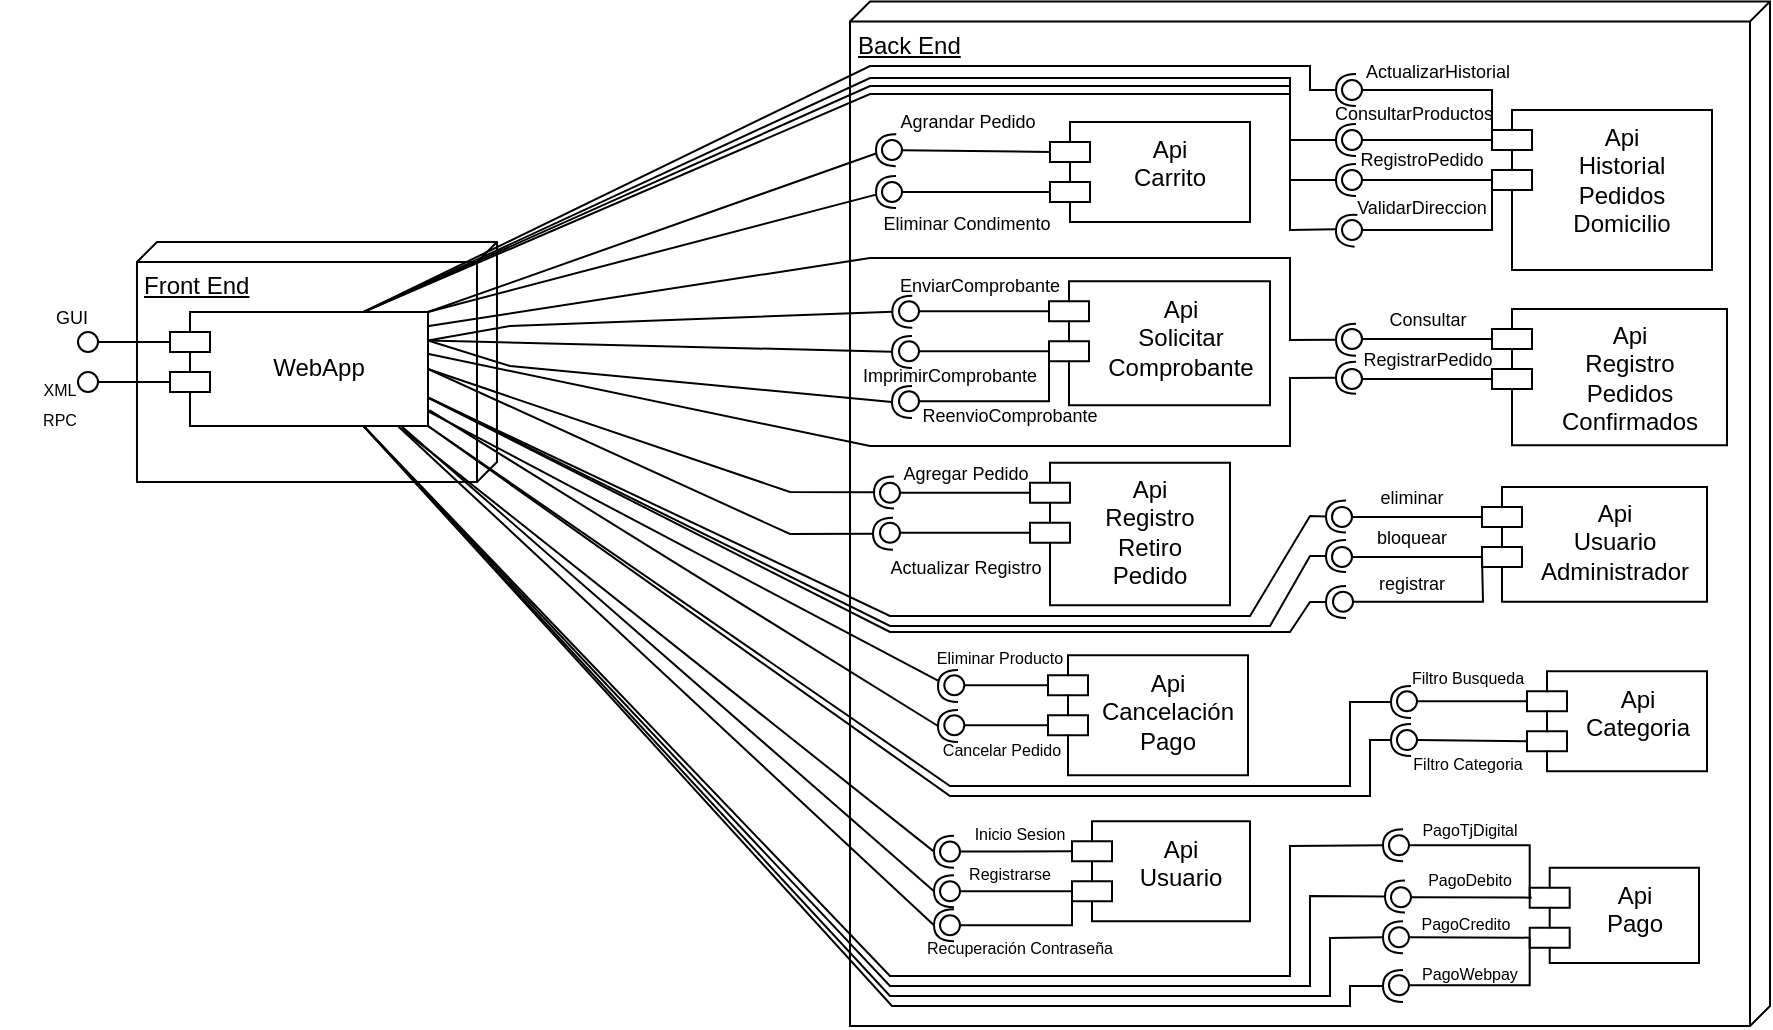 <mxfile version="28.2.8">
  <diagram id="C5RBs43oDa-KdzZeNtuy" name="Page-1">
    <mxGraphModel dx="1069" dy="635" grid="1" gridSize="10" guides="1" tooltips="1" connect="1" arrows="1" fold="1" page="1" pageScale="1" pageWidth="827" pageHeight="1169" math="0" shadow="0">
      <root>
        <mxCell id="WIyWlLk6GJQsqaUBKTNV-0" />
        <mxCell id="WIyWlLk6GJQsqaUBKTNV-1" parent="WIyWlLk6GJQsqaUBKTNV-0" />
        <mxCell id="bISnMw1h52m2vTsG89oo-0" value="Front End" style="verticalAlign=top;align=left;spacingTop=8;spacingLeft=2;spacingRight=12;shape=cube;size=10;direction=south;fontStyle=4;html=1;whiteSpace=wrap;" parent="WIyWlLk6GJQsqaUBKTNV-1" vertex="1">
          <mxGeometry x="233.49" y="608" width="180" height="120" as="geometry" />
        </mxCell>
        <mxCell id="bISnMw1h52m2vTsG89oo-1" value="&lt;div&gt;&lt;br&gt;&lt;/div&gt;WebApp" style="shape=module;align=center;spacingLeft=20;align=center;verticalAlign=top;whiteSpace=wrap;html=1;" parent="WIyWlLk6GJQsqaUBKTNV-1" vertex="1">
          <mxGeometry x="250" y="643" width="129" height="57" as="geometry" />
        </mxCell>
        <mxCell id="bISnMw1h52m2vTsG89oo-3" value="" style="rounded=0;orthogonalLoop=1;jettySize=auto;html=1;endArrow=oval;endFill=0;sketch=0;sourcePerimeterSpacing=0;targetPerimeterSpacing=0;endSize=10;exitX=0;exitY=0;exitDx=0;exitDy=15;exitPerimeter=0;" parent="WIyWlLk6GJQsqaUBKTNV-1" source="bISnMw1h52m2vTsG89oo-1" edge="1">
          <mxGeometry relative="1" as="geometry">
            <mxPoint x="369" y="698" as="sourcePoint" />
            <mxPoint x="209" y="658" as="targetPoint" />
          </mxGeometry>
        </mxCell>
        <mxCell id="bISnMw1h52m2vTsG89oo-5" value="" style="rounded=0;orthogonalLoop=1;jettySize=auto;html=1;endArrow=oval;endFill=0;sketch=0;sourcePerimeterSpacing=0;targetPerimeterSpacing=0;endSize=10;exitX=0;exitY=0;exitDx=0;exitDy=35;exitPerimeter=0;" parent="WIyWlLk6GJQsqaUBKTNV-1" source="bISnMw1h52m2vTsG89oo-1" edge="1">
          <mxGeometry relative="1" as="geometry">
            <mxPoint x="269" y="683" as="sourcePoint" />
            <mxPoint x="209" y="678" as="targetPoint" />
          </mxGeometry>
        </mxCell>
        <mxCell id="bISnMw1h52m2vTsG89oo-6" value="&lt;font style=&quot;font-size: 9px;&quot;&gt;GUI&lt;/font&gt;" style="text;html=1;whiteSpace=wrap;strokeColor=none;fillColor=none;align=center;verticalAlign=middle;rounded=0;" parent="WIyWlLk6GJQsqaUBKTNV-1" vertex="1">
          <mxGeometry x="171" y="630" width="60" height="30" as="geometry" />
        </mxCell>
        <mxCell id="bISnMw1h52m2vTsG89oo-7" value="&lt;font style=&quot;font-size: 8px;&quot;&gt;XML&lt;/font&gt;&lt;div&gt;&lt;font style=&quot;font-size: 8px;&quot;&gt;RPC&lt;/font&gt;&lt;/div&gt;" style="text;html=1;whiteSpace=wrap;strokeColor=none;fillColor=none;align=center;verticalAlign=middle;rounded=0;" parent="WIyWlLk6GJQsqaUBKTNV-1" vertex="1">
          <mxGeometry x="165" y="673" width="60" height="30" as="geometry" />
        </mxCell>
        <mxCell id="bISnMw1h52m2vTsG89oo-41" value="Back End" style="verticalAlign=top;align=left;spacingTop=8;spacingLeft=2;spacingRight=12;shape=cube;size=10;direction=south;fontStyle=4;html=1;whiteSpace=wrap;" parent="WIyWlLk6GJQsqaUBKTNV-1" vertex="1">
          <mxGeometry x="590" y="487.72" width="460" height="512.28" as="geometry" />
        </mxCell>
        <mxCell id="bISnMw1h52m2vTsG89oo-43" value="Api&lt;div&gt;Cancelación Pago&lt;/div&gt;" style="shape=module;align=left;spacingLeft=20;align=center;verticalAlign=top;whiteSpace=wrap;html=1;" parent="WIyWlLk6GJQsqaUBKTNV-1" vertex="1">
          <mxGeometry x="689" y="814.63" width="100" height="60" as="geometry" />
        </mxCell>
        <mxCell id="bISnMw1h52m2vTsG89oo-45" value="" style="rounded=0;orthogonalLoop=1;jettySize=auto;html=1;endArrow=oval;endFill=0;sketch=0;sourcePerimeterSpacing=0;targetPerimeterSpacing=0;endSize=10;exitX=0;exitY=0;exitDx=0;exitDy=15;exitPerimeter=0;" parent="WIyWlLk6GJQsqaUBKTNV-1" source="bISnMw1h52m2vTsG89oo-43" edge="1">
          <mxGeometry relative="1" as="geometry">
            <mxPoint x="689" y="824.63" as="sourcePoint" />
            <mxPoint x="642.15" y="829.63" as="targetPoint" />
            <Array as="points" />
          </mxGeometry>
        </mxCell>
        <mxCell id="bISnMw1h52m2vTsG89oo-46" value="" style="rounded=0;orthogonalLoop=1;jettySize=auto;html=1;endArrow=oval;endFill=0;sketch=0;sourcePerimeterSpacing=0;targetPerimeterSpacing=0;endSize=10;exitX=0;exitY=0;exitDx=0;exitDy=35;exitPerimeter=0;" parent="WIyWlLk6GJQsqaUBKTNV-1" source="bISnMw1h52m2vTsG89oo-43" edge="1">
          <mxGeometry relative="1" as="geometry">
            <mxPoint x="679" y="949.63" as="sourcePoint" />
            <mxPoint x="642.15" y="849.63" as="targetPoint" />
            <Array as="points" />
          </mxGeometry>
        </mxCell>
        <mxCell id="bISnMw1h52m2vTsG89oo-48" value="&lt;font style=&quot;font-size: 8px;&quot;&gt;Eliminar Producto&lt;/font&gt;" style="text;html=1;whiteSpace=wrap;strokeColor=none;fillColor=none;align=center;verticalAlign=middle;rounded=0;" parent="WIyWlLk6GJQsqaUBKTNV-1" vertex="1">
          <mxGeometry x="625.15" y="805" width="80" height="20" as="geometry" />
        </mxCell>
        <mxCell id="bISnMw1h52m2vTsG89oo-59" value="&lt;font style=&quot;font-size: 8px;&quot;&gt;Cancelar Pedido&lt;/font&gt;" style="text;html=1;whiteSpace=wrap;strokeColor=none;fillColor=none;align=center;verticalAlign=middle;rounded=0;" parent="WIyWlLk6GJQsqaUBKTNV-1" vertex="1">
          <mxGeometry x="626.15" y="850.63" width="80" height="20" as="geometry" />
        </mxCell>
        <mxCell id="bISnMw1h52m2vTsG89oo-11" value="" style="ellipse;whiteSpace=wrap;html=1;align=center;aspect=fixed;fillColor=none;strokeColor=none;resizable=0;perimeter=centerPerimeter;rotatable=0;allowArrows=0;points=[];outlineConnect=1;" parent="WIyWlLk6GJQsqaUBKTNV-1" vertex="1">
          <mxGeometry x="580" y="812" width="10" height="10" as="geometry" />
        </mxCell>
        <mxCell id="bISnMw1h52m2vTsG89oo-21" value="" style="ellipse;whiteSpace=wrap;html=1;align=center;aspect=fixed;fillColor=none;strokeColor=none;resizable=0;perimeter=centerPerimeter;rotatable=0;allowArrows=0;points=[];outlineConnect=1;" parent="WIyWlLk6GJQsqaUBKTNV-1" vertex="1">
          <mxGeometry x="790" y="558" width="10" height="10" as="geometry" />
        </mxCell>
        <mxCell id="bISnMw1h52m2vTsG89oo-33" value="Api&lt;div&gt;Carrito&lt;/div&gt;" style="shape=module;align=left;spacingLeft=20;align=center;verticalAlign=top;whiteSpace=wrap;html=1;" parent="WIyWlLk6GJQsqaUBKTNV-1" vertex="1">
          <mxGeometry x="690" y="548" width="100" height="50" as="geometry" />
        </mxCell>
        <mxCell id="bISnMw1h52m2vTsG89oo-35" value="" style="rounded=0;orthogonalLoop=1;jettySize=auto;html=1;endArrow=oval;endFill=0;sketch=0;sourcePerimeterSpacing=0;targetPerimeterSpacing=0;endSize=10;exitX=0;exitY=0;exitDx=0;exitDy=15;exitPerimeter=0;" parent="WIyWlLk6GJQsqaUBKTNV-1" edge="1">
          <mxGeometry relative="1" as="geometry">
            <mxPoint x="690" y="563" as="sourcePoint" />
            <mxPoint x="611" y="562" as="targetPoint" />
          </mxGeometry>
        </mxCell>
        <mxCell id="bISnMw1h52m2vTsG89oo-36" value="" style="rounded=0;orthogonalLoop=1;jettySize=auto;html=1;endArrow=oval;endFill=0;sketch=0;sourcePerimeterSpacing=0;targetPerimeterSpacing=0;endSize=10;exitX=0;exitY=0;exitDx=0;exitDy=35;exitPerimeter=0;" parent="WIyWlLk6GJQsqaUBKTNV-1" edge="1">
          <mxGeometry relative="1" as="geometry">
            <mxPoint x="690" y="583" as="sourcePoint" />
            <mxPoint x="611" y="583" as="targetPoint" />
          </mxGeometry>
        </mxCell>
        <mxCell id="bISnMw1h52m2vTsG89oo-37" value="&lt;font style=&quot;font-size: 9px;&quot;&gt;Agrandar Pedido&lt;/font&gt;" style="text;html=1;whiteSpace=wrap;strokeColor=none;fillColor=none;align=center;verticalAlign=middle;rounded=0;rotation=0;" parent="WIyWlLk6GJQsqaUBKTNV-1" vertex="1">
          <mxGeometry x="609" y="537" width="80" height="20" as="geometry" />
        </mxCell>
        <mxCell id="bISnMw1h52m2vTsG89oo-38" value="&lt;font style=&quot;font-size: 9px;&quot;&gt;Eliminar Condimento&lt;/font&gt;" style="text;html=1;whiteSpace=wrap;strokeColor=none;fillColor=none;align=center;verticalAlign=middle;rounded=0;" parent="WIyWlLk6GJQsqaUBKTNV-1" vertex="1">
          <mxGeometry x="601" y="588" width="95" height="20" as="geometry" />
        </mxCell>
        <mxCell id="u_97CZU_eicXRqz8oZMc-39" value="Api&lt;div&gt;Historial&lt;/div&gt;&lt;div&gt;Pedidos&lt;/div&gt;&lt;div&gt;Domicilio&lt;/div&gt;" style="shape=module;align=left;spacingLeft=20;align=center;verticalAlign=top;whiteSpace=wrap;html=1;" vertex="1" parent="WIyWlLk6GJQsqaUBKTNV-1">
          <mxGeometry x="911" y="542" width="110" height="80" as="geometry" />
        </mxCell>
        <mxCell id="u_97CZU_eicXRqz8oZMc-41" value="" style="rounded=0;orthogonalLoop=1;jettySize=auto;html=1;endArrow=oval;endFill=0;sketch=0;sourcePerimeterSpacing=0;targetPerimeterSpacing=0;endSize=10;exitX=0;exitY=0;exitDx=0;exitDy=15;exitPerimeter=0;" edge="1" parent="WIyWlLk6GJQsqaUBKTNV-1" source="u_97CZU_eicXRqz8oZMc-39">
          <mxGeometry relative="1" as="geometry">
            <mxPoint x="911" y="558.15" as="sourcePoint" />
            <mxPoint x="841" y="557" as="targetPoint" />
          </mxGeometry>
        </mxCell>
        <mxCell id="u_97CZU_eicXRqz8oZMc-42" value="" style="rounded=0;orthogonalLoop=1;jettySize=auto;html=1;endArrow=oval;endFill=0;sketch=0;sourcePerimeterSpacing=0;targetPerimeterSpacing=0;endSize=10;exitX=0;exitY=0;exitDx=0;exitDy=35;exitPerimeter=0;" edge="1" parent="WIyWlLk6GJQsqaUBKTNV-1" source="u_97CZU_eicXRqz8oZMc-39">
          <mxGeometry relative="1" as="geometry">
            <mxPoint x="931" y="552" as="sourcePoint" />
            <mxPoint x="841" y="577" as="targetPoint" />
          </mxGeometry>
        </mxCell>
        <mxCell id="u_97CZU_eicXRqz8oZMc-43" value="" style="rounded=0;orthogonalLoop=1;jettySize=auto;html=1;endArrow=oval;endFill=0;sketch=0;sourcePerimeterSpacing=0;targetPerimeterSpacing=0;endSize=10;exitX=0;exitY=0;exitDx=0;exitDy=35;exitPerimeter=0;" edge="1" parent="WIyWlLk6GJQsqaUBKTNV-1" source="u_97CZU_eicXRqz8oZMc-39">
          <mxGeometry relative="1" as="geometry">
            <mxPoint x="921" y="572" as="sourcePoint" />
            <mxPoint x="841" y="602" as="targetPoint" />
            <Array as="points">
              <mxPoint x="911" y="602" />
            </Array>
          </mxGeometry>
        </mxCell>
        <mxCell id="u_97CZU_eicXRqz8oZMc-44" value="" style="rounded=0;orthogonalLoop=1;jettySize=auto;html=1;endArrow=oval;endFill=0;sketch=0;sourcePerimeterSpacing=0;targetPerimeterSpacing=0;endSize=10;exitX=0;exitY=0;exitDx=0;exitDy=15;exitPerimeter=0;" edge="1" parent="WIyWlLk6GJQsqaUBKTNV-1" source="u_97CZU_eicXRqz8oZMc-39">
          <mxGeometry relative="1" as="geometry">
            <mxPoint x="921" y="572" as="sourcePoint" />
            <mxPoint x="841" y="532" as="targetPoint" />
            <Array as="points">
              <mxPoint x="911" y="532" />
            </Array>
          </mxGeometry>
        </mxCell>
        <mxCell id="u_97CZU_eicXRqz8oZMc-45" value="&lt;font style=&quot;font-size: 9px;&quot;&gt;ActualizarHistorial&lt;/font&gt;" style="text;html=1;whiteSpace=wrap;strokeColor=none;fillColor=none;align=center;verticalAlign=middle;rounded=0;rotation=0;" vertex="1" parent="WIyWlLk6GJQsqaUBKTNV-1">
          <mxGeometry x="844" y="512" width="80" height="20" as="geometry" />
        </mxCell>
        <mxCell id="u_97CZU_eicXRqz8oZMc-47" value="&lt;font style=&quot;font-size: 9px;&quot;&gt;ConsultarProductos&lt;/font&gt;" style="text;html=1;whiteSpace=wrap;strokeColor=none;fillColor=none;align=center;verticalAlign=middle;rounded=0;rotation=0;" vertex="1" parent="WIyWlLk6GJQsqaUBKTNV-1">
          <mxGeometry x="832" y="533.37" width="80" height="20" as="geometry" />
        </mxCell>
        <mxCell id="u_97CZU_eicXRqz8oZMc-48" value="&lt;font style=&quot;font-size: 9px;&quot;&gt;RegistroPedido&lt;/font&gt;" style="text;html=1;whiteSpace=wrap;strokeColor=none;fillColor=none;align=center;verticalAlign=middle;rounded=0;rotation=0;" vertex="1" parent="WIyWlLk6GJQsqaUBKTNV-1">
          <mxGeometry x="836" y="556.15" width="80" height="20" as="geometry" />
        </mxCell>
        <mxCell id="u_97CZU_eicXRqz8oZMc-49" value="&lt;font style=&quot;font-size: 9px;&quot;&gt;ValidarDireccion&lt;/font&gt;" style="text;html=1;whiteSpace=wrap;strokeColor=none;fillColor=none;align=center;verticalAlign=middle;rounded=0;rotation=0;" vertex="1" parent="WIyWlLk6GJQsqaUBKTNV-1">
          <mxGeometry x="836" y="580" width="80" height="20" as="geometry" />
        </mxCell>
        <mxCell id="u_97CZU_eicXRqz8oZMc-50" value="Api&lt;div&gt;Solicitar&lt;/div&gt;&lt;div&gt;Comprobante&lt;/div&gt;" style="shape=module;align=left;spacingLeft=20;align=center;verticalAlign=top;whiteSpace=wrap;html=1;" vertex="1" parent="WIyWlLk6GJQsqaUBKTNV-1">
          <mxGeometry x="689.5" y="627.63" width="110.5" height="62" as="geometry" />
        </mxCell>
        <mxCell id="u_97CZU_eicXRqz8oZMc-51" value="" style="rounded=0;orthogonalLoop=1;jettySize=auto;html=1;endArrow=oval;endFill=0;sketch=0;sourcePerimeterSpacing=0;targetPerimeterSpacing=0;endSize=10;exitX=0;exitY=0;exitDx=0;exitDy=15;exitPerimeter=0;" edge="1" parent="WIyWlLk6GJQsqaUBKTNV-1" source="u_97CZU_eicXRqz8oZMc-50">
          <mxGeometry relative="1" as="geometry">
            <mxPoint x="689.5" y="643.78" as="sourcePoint" />
            <mxPoint x="619.5" y="642.63" as="targetPoint" />
          </mxGeometry>
        </mxCell>
        <mxCell id="u_97CZU_eicXRqz8oZMc-52" value="" style="rounded=0;orthogonalLoop=1;jettySize=auto;html=1;endArrow=oval;endFill=0;sketch=0;sourcePerimeterSpacing=0;targetPerimeterSpacing=0;endSize=10;exitX=0;exitY=0;exitDx=0;exitDy=35;exitPerimeter=0;" edge="1" parent="WIyWlLk6GJQsqaUBKTNV-1" source="u_97CZU_eicXRqz8oZMc-50">
          <mxGeometry relative="1" as="geometry">
            <mxPoint x="709.5" y="637.63" as="sourcePoint" />
            <mxPoint x="619.5" y="662.63" as="targetPoint" />
          </mxGeometry>
        </mxCell>
        <mxCell id="u_97CZU_eicXRqz8oZMc-53" value="" style="rounded=0;orthogonalLoop=1;jettySize=auto;html=1;endArrow=oval;endFill=0;sketch=0;sourcePerimeterSpacing=0;targetPerimeterSpacing=0;endSize=10;exitX=0;exitY=0;exitDx=0;exitDy=35;exitPerimeter=0;" edge="1" parent="WIyWlLk6GJQsqaUBKTNV-1" source="u_97CZU_eicXRqz8oZMc-50">
          <mxGeometry relative="1" as="geometry">
            <mxPoint x="699.5" y="657.63" as="sourcePoint" />
            <mxPoint x="619.5" y="687.63" as="targetPoint" />
            <Array as="points">
              <mxPoint x="689.5" y="687.63" />
            </Array>
          </mxGeometry>
        </mxCell>
        <mxCell id="u_97CZU_eicXRqz8oZMc-56" value="&lt;font style=&quot;font-size: 9px;&quot;&gt;EnviarComprobante&lt;/font&gt;" style="text;html=1;whiteSpace=wrap;strokeColor=none;fillColor=none;align=center;verticalAlign=middle;rounded=0;rotation=0;" vertex="1" parent="WIyWlLk6GJQsqaUBKTNV-1">
          <mxGeometry x="614.5" y="619" width="80" height="20" as="geometry" />
        </mxCell>
        <mxCell id="u_97CZU_eicXRqz8oZMc-57" value="&lt;font style=&quot;font-size: 9px;&quot;&gt;ImprimirComprobante&lt;/font&gt;" style="text;html=1;whiteSpace=wrap;strokeColor=none;fillColor=none;align=center;verticalAlign=middle;rounded=0;rotation=0;" vertex="1" parent="WIyWlLk6GJQsqaUBKTNV-1">
          <mxGeometry x="600" y="663.86" width="80" height="20" as="geometry" />
        </mxCell>
        <mxCell id="u_97CZU_eicXRqz8oZMc-58" value="&lt;font style=&quot;font-size: 9px;&quot;&gt;ReenvioComprobante&lt;/font&gt;" style="text;html=1;whiteSpace=wrap;strokeColor=none;fillColor=none;align=center;verticalAlign=middle;rounded=0;rotation=0;" vertex="1" parent="WIyWlLk6GJQsqaUBKTNV-1">
          <mxGeometry x="630" y="683.86" width="80" height="20" as="geometry" />
        </mxCell>
        <mxCell id="u_97CZU_eicXRqz8oZMc-59" value="Api&lt;div&gt;Registro&lt;/div&gt;&lt;div&gt;Pedidos&lt;/div&gt;&lt;div&gt;Confirmados&lt;/div&gt;" style="shape=module;align=left;spacingLeft=20;align=center;verticalAlign=top;whiteSpace=wrap;html=1;" vertex="1" parent="WIyWlLk6GJQsqaUBKTNV-1">
          <mxGeometry x="911" y="641.45" width="117.5" height="68.18" as="geometry" />
        </mxCell>
        <mxCell id="u_97CZU_eicXRqz8oZMc-60" value="" style="rounded=0;orthogonalLoop=1;jettySize=auto;html=1;endArrow=oval;endFill=0;sketch=0;sourcePerimeterSpacing=0;targetPerimeterSpacing=0;endSize=10;exitX=0;exitY=0;exitDx=0;exitDy=15;exitPerimeter=0;" edge="1" parent="WIyWlLk6GJQsqaUBKTNV-1" source="u_97CZU_eicXRqz8oZMc-59">
          <mxGeometry relative="1" as="geometry">
            <mxPoint x="911" y="657.6" as="sourcePoint" />
            <mxPoint x="841" y="656.45" as="targetPoint" />
          </mxGeometry>
        </mxCell>
        <mxCell id="u_97CZU_eicXRqz8oZMc-61" value="" style="rounded=0;orthogonalLoop=1;jettySize=auto;html=1;endArrow=oval;endFill=0;sketch=0;sourcePerimeterSpacing=0;targetPerimeterSpacing=0;endSize=10;exitX=0;exitY=0;exitDx=0;exitDy=35;exitPerimeter=0;" edge="1" parent="WIyWlLk6GJQsqaUBKTNV-1" source="u_97CZU_eicXRqz8oZMc-59">
          <mxGeometry relative="1" as="geometry">
            <mxPoint x="931" y="651.45" as="sourcePoint" />
            <mxPoint x="841" y="676.45" as="targetPoint" />
          </mxGeometry>
        </mxCell>
        <mxCell id="u_97CZU_eicXRqz8oZMc-63" value="&lt;font style=&quot;font-size: 9px;&quot;&gt;Consultar&lt;/font&gt;" style="text;html=1;whiteSpace=wrap;strokeColor=none;fillColor=none;align=center;verticalAlign=middle;rounded=0;rotation=0;" vertex="1" parent="WIyWlLk6GJQsqaUBKTNV-1">
          <mxGeometry x="838.5" y="635.82" width="80" height="20" as="geometry" />
        </mxCell>
        <mxCell id="u_97CZU_eicXRqz8oZMc-64" value="&lt;font style=&quot;font-size: 9px;&quot;&gt;RegistrarPedido&lt;/font&gt;" style="text;html=1;whiteSpace=wrap;strokeColor=none;fillColor=none;align=center;verticalAlign=middle;rounded=0;rotation=0;" vertex="1" parent="WIyWlLk6GJQsqaUBKTNV-1">
          <mxGeometry x="838.5" y="655.82" width="80" height="20" as="geometry" />
        </mxCell>
        <mxCell id="u_97CZU_eicXRqz8oZMc-66" value="Api&lt;div&gt;Registro&lt;/div&gt;&lt;div&gt;Retiro&lt;/div&gt;&lt;div&gt;Pedido&lt;/div&gt;" style="shape=module;align=left;spacingLeft=20;align=center;verticalAlign=top;whiteSpace=wrap;html=1;" vertex="1" parent="WIyWlLk6GJQsqaUBKTNV-1">
          <mxGeometry x="680" y="718.35" width="100" height="71.28" as="geometry" />
        </mxCell>
        <mxCell id="u_97CZU_eicXRqz8oZMc-67" value="" style="rounded=0;orthogonalLoop=1;jettySize=auto;html=1;endArrow=oval;endFill=0;sketch=0;sourcePerimeterSpacing=0;targetPerimeterSpacing=0;endSize=10;exitX=0;exitY=0;exitDx=0;exitDy=15;exitPerimeter=0;" edge="1" parent="WIyWlLk6GJQsqaUBKTNV-1" source="u_97CZU_eicXRqz8oZMc-66">
          <mxGeometry relative="1" as="geometry">
            <mxPoint x="680" y="734.5" as="sourcePoint" />
            <mxPoint x="610" y="733.35" as="targetPoint" />
          </mxGeometry>
        </mxCell>
        <mxCell id="u_97CZU_eicXRqz8oZMc-68" value="" style="rounded=0;orthogonalLoop=1;jettySize=auto;html=1;endArrow=oval;endFill=0;sketch=0;sourcePerimeterSpacing=0;targetPerimeterSpacing=0;endSize=10;exitX=0;exitY=0;exitDx=0;exitDy=35;exitPerimeter=0;" edge="1" parent="WIyWlLk6GJQsqaUBKTNV-1" source="u_97CZU_eicXRqz8oZMc-66">
          <mxGeometry relative="1" as="geometry">
            <mxPoint x="700" y="728.35" as="sourcePoint" />
            <mxPoint x="610" y="753.35" as="targetPoint" />
          </mxGeometry>
        </mxCell>
        <mxCell id="u_97CZU_eicXRqz8oZMc-69" value="&lt;font style=&quot;font-size: 9px;&quot;&gt;Agregar Pedido&lt;/font&gt;" style="text;html=1;whiteSpace=wrap;strokeColor=none;fillColor=none;align=center;verticalAlign=middle;rounded=0;rotation=0;" vertex="1" parent="WIyWlLk6GJQsqaUBKTNV-1">
          <mxGeometry x="607.5" y="712.72" width="80" height="20" as="geometry" />
        </mxCell>
        <mxCell id="u_97CZU_eicXRqz8oZMc-70" value="&lt;font style=&quot;font-size: 9px;&quot;&gt;Actualizar Registro&lt;/font&gt;" style="text;html=1;whiteSpace=wrap;strokeColor=none;fillColor=none;align=center;verticalAlign=middle;rounded=0;rotation=0;" vertex="1" parent="WIyWlLk6GJQsqaUBKTNV-1">
          <mxGeometry x="607.5" y="759.63" width="80" height="20" as="geometry" />
        </mxCell>
        <mxCell id="u_97CZU_eicXRqz8oZMc-71" value="Api&lt;div&gt;Usuario&lt;/div&gt;&lt;div&gt;Administrador&lt;/div&gt;" style="shape=module;align=left;spacingLeft=20;align=center;verticalAlign=top;whiteSpace=wrap;html=1;" vertex="1" parent="WIyWlLk6GJQsqaUBKTNV-1">
          <mxGeometry x="906" y="730.45" width="112.5" height="57.37" as="geometry" />
        </mxCell>
        <mxCell id="u_97CZU_eicXRqz8oZMc-72" value="" style="rounded=0;orthogonalLoop=1;jettySize=auto;html=1;endArrow=oval;endFill=0;sketch=0;sourcePerimeterSpacing=0;targetPerimeterSpacing=0;endSize=10;exitX=0;exitY=0;exitDx=0;exitDy=15;exitPerimeter=0;" edge="1" parent="WIyWlLk6GJQsqaUBKTNV-1" source="u_97CZU_eicXRqz8oZMc-71">
          <mxGeometry relative="1" as="geometry">
            <mxPoint x="906" y="746.6" as="sourcePoint" />
            <mxPoint x="836" y="745.45" as="targetPoint" />
          </mxGeometry>
        </mxCell>
        <mxCell id="u_97CZU_eicXRqz8oZMc-73" value="" style="rounded=0;orthogonalLoop=1;jettySize=auto;html=1;endArrow=oval;endFill=0;sketch=0;sourcePerimeterSpacing=0;targetPerimeterSpacing=0;endSize=10;exitX=0;exitY=0;exitDx=0;exitDy=35;exitPerimeter=0;" edge="1" parent="WIyWlLk6GJQsqaUBKTNV-1" source="u_97CZU_eicXRqz8oZMc-71">
          <mxGeometry relative="1" as="geometry">
            <mxPoint x="926" y="740.45" as="sourcePoint" />
            <mxPoint x="836" y="765.45" as="targetPoint" />
          </mxGeometry>
        </mxCell>
        <mxCell id="u_97CZU_eicXRqz8oZMc-74" value="&lt;font style=&quot;font-size: 9px;&quot;&gt;eliminar&lt;/font&gt;" style="text;html=1;whiteSpace=wrap;strokeColor=none;fillColor=none;align=center;verticalAlign=middle;rounded=0;rotation=0;" vertex="1" parent="WIyWlLk6GJQsqaUBKTNV-1">
          <mxGeometry x="831" y="724.82" width="80" height="20" as="geometry" />
        </mxCell>
        <mxCell id="u_97CZU_eicXRqz8oZMc-75" value="&lt;font style=&quot;font-size: 9px;&quot;&gt;bloquear&lt;/font&gt;" style="text;html=1;whiteSpace=wrap;strokeColor=none;fillColor=none;align=center;verticalAlign=middle;rounded=0;rotation=0;" vertex="1" parent="WIyWlLk6GJQsqaUBKTNV-1">
          <mxGeometry x="831" y="744.82" width="80" height="20" as="geometry" />
        </mxCell>
        <mxCell id="u_97CZU_eicXRqz8oZMc-76" value="" style="rounded=0;orthogonalLoop=1;jettySize=auto;html=1;endArrow=oval;endFill=0;sketch=0;sourcePerimeterSpacing=0;targetPerimeterSpacing=0;endSize=10;exitX=0;exitY=0;exitDx=0;exitDy=35;exitPerimeter=0;" edge="1" parent="WIyWlLk6GJQsqaUBKTNV-1" source="u_97CZU_eicXRqz8oZMc-71">
          <mxGeometry relative="1" as="geometry">
            <mxPoint x="906" y="767.82" as="sourcePoint" />
            <mxPoint x="836.5" y="787.82" as="targetPoint" />
            <Array as="points">
              <mxPoint x="906.5" y="787.82" />
            </Array>
          </mxGeometry>
        </mxCell>
        <mxCell id="u_97CZU_eicXRqz8oZMc-77" value="&lt;font style=&quot;font-size: 9px;&quot;&gt;registrar&lt;/font&gt;" style="text;html=1;whiteSpace=wrap;strokeColor=none;fillColor=none;align=center;verticalAlign=middle;rounded=0;rotation=0;" vertex="1" parent="WIyWlLk6GJQsqaUBKTNV-1">
          <mxGeometry x="831" y="767.82" width="80" height="20" as="geometry" />
        </mxCell>
        <mxCell id="bISnMw1h52m2vTsG89oo-50" value="Api&lt;div&gt;Pago&lt;/div&gt;" style="shape=module;align=left;spacingLeft=20;align=center;verticalAlign=top;whiteSpace=wrap;html=1;" parent="WIyWlLk6GJQsqaUBKTNV-1" vertex="1">
          <mxGeometry x="929.85" y="920.82" width="84.65" height="47.63" as="geometry" />
        </mxCell>
        <mxCell id="bISnMw1h52m2vTsG89oo-65" value="&lt;font style=&quot;font-size: 8px;&quot;&gt;PagoWebpay&lt;/font&gt;" style="text;html=1;whiteSpace=wrap;strokeColor=none;fillColor=none;align=center;verticalAlign=middle;rounded=0;rotation=0;" parent="WIyWlLk6GJQsqaUBKTNV-1" vertex="1">
          <mxGeometry x="859.502" y="962.625" width="80" height="20" as="geometry" />
        </mxCell>
        <mxCell id="u_97CZU_eicXRqz8oZMc-28" value="Api&lt;div&gt;Usuario&lt;/div&gt;" style="shape=module;align=left;spacingLeft=20;align=center;verticalAlign=top;whiteSpace=wrap;html=1;" vertex="1" parent="WIyWlLk6GJQsqaUBKTNV-1">
          <mxGeometry x="701" y="897.63" width="89" height="50" as="geometry" />
        </mxCell>
        <mxCell id="u_97CZU_eicXRqz8oZMc-32" value="&lt;font style=&quot;font-size: 8px;&quot;&gt;Inicio Sesion&lt;/font&gt;" style="text;html=1;whiteSpace=wrap;strokeColor=none;fillColor=none;align=center;verticalAlign=middle;rounded=0;" vertex="1" parent="WIyWlLk6GJQsqaUBKTNV-1">
          <mxGeometry x="635" y="892.63" width="80" height="20" as="geometry" />
        </mxCell>
        <mxCell id="u_97CZU_eicXRqz8oZMc-33" value="&lt;font style=&quot;font-size: 8px;&quot;&gt;Registrarse&lt;/font&gt;" style="text;html=1;whiteSpace=wrap;strokeColor=none;fillColor=none;align=center;verticalAlign=middle;rounded=0;" vertex="1" parent="WIyWlLk6GJQsqaUBKTNV-1">
          <mxGeometry x="630" y="912.63" width="80" height="20" as="geometry" />
        </mxCell>
        <mxCell id="u_97CZU_eicXRqz8oZMc-34" value="&lt;font style=&quot;font-size: 8px;&quot;&gt;&lt;font style=&quot;&quot;&gt;&lt;font style=&quot;&quot;&gt;Recuperación&amp;nbsp;&lt;/font&gt;&lt;/font&gt;&lt;span style=&quot;background-color: transparent; color: light-dark(rgb(0, 0, 0), rgb(255, 255, 255));&quot;&gt;Contraseña&lt;/span&gt;&lt;/font&gt;" style="text;html=1;whiteSpace=wrap;strokeColor=none;fillColor=none;align=center;verticalAlign=middle;rounded=0;" vertex="1" parent="WIyWlLk6GJQsqaUBKTNV-1">
          <mxGeometry x="630" y="949.63" width="90" height="20" as="geometry" />
        </mxCell>
        <mxCell id="u_97CZU_eicXRqz8oZMc-35" value="&lt;font style=&quot;font-size: 8px;&quot;&gt;PagoTjDigital&lt;/font&gt;" style="text;html=1;whiteSpace=wrap;strokeColor=none;fillColor=none;align=center;verticalAlign=middle;rounded=0;rotation=0;" vertex="1" parent="WIyWlLk6GJQsqaUBKTNV-1">
          <mxGeometry x="859.5" y="892.63" width="80" height="16" as="geometry" />
        </mxCell>
        <mxCell id="u_97CZU_eicXRqz8oZMc-36" value="&lt;span style=&quot;font-size: 8px;&quot;&gt;PagoDebito&lt;/span&gt;" style="text;html=1;whiteSpace=wrap;strokeColor=none;fillColor=none;align=center;verticalAlign=middle;rounded=0;rotation=0;" vertex="1" parent="WIyWlLk6GJQsqaUBKTNV-1">
          <mxGeometry x="859.5" y="917.14" width="80" height="17.5" as="geometry" />
        </mxCell>
        <mxCell id="u_97CZU_eicXRqz8oZMc-37" value="&lt;font style=&quot;font-size: 8px;&quot;&gt;PagoCredito&lt;/font&gt;" style="text;html=1;whiteSpace=wrap;strokeColor=none;fillColor=none;align=center;verticalAlign=middle;rounded=0;rotation=0;" vertex="1" parent="WIyWlLk6GJQsqaUBKTNV-1">
          <mxGeometry x="858.499" y="937.644" width="80" height="20" as="geometry" />
        </mxCell>
        <mxCell id="u_97CZU_eicXRqz8oZMc-80" value="" style="rounded=0;orthogonalLoop=1;jettySize=auto;html=1;endArrow=oval;endFill=0;sketch=0;sourcePerimeterSpacing=0;targetPerimeterSpacing=0;endSize=10;exitX=0;exitY=0;exitDx=0;exitDy=35;exitPerimeter=0;" edge="1" parent="WIyWlLk6GJQsqaUBKTNV-1" source="u_97CZU_eicXRqz8oZMc-28">
          <mxGeometry relative="1" as="geometry">
            <mxPoint x="700" y="929.63" as="sourcePoint" />
            <mxPoint x="640" y="932.63" as="targetPoint" />
            <Array as="points" />
          </mxGeometry>
        </mxCell>
        <mxCell id="u_97CZU_eicXRqz8oZMc-81" value="" style="rounded=0;orthogonalLoop=1;jettySize=auto;html=1;endArrow=oval;endFill=0;sketch=0;sourcePerimeterSpacing=0;targetPerimeterSpacing=0;endSize=10;exitX=0;exitY=0;exitDx=0;exitDy=35;exitPerimeter=0;" edge="1" parent="WIyWlLk6GJQsqaUBKTNV-1" source="u_97CZU_eicXRqz8oZMc-28">
          <mxGeometry relative="1" as="geometry">
            <mxPoint x="700" y="939.5" as="sourcePoint" />
            <mxPoint x="640" y="949.63" as="targetPoint" />
            <Array as="points">
              <mxPoint x="701" y="949.63" />
            </Array>
          </mxGeometry>
        </mxCell>
        <mxCell id="u_97CZU_eicXRqz8oZMc-83" value="" style="rounded=0;orthogonalLoop=1;jettySize=auto;html=1;endArrow=oval;endFill=0;sketch=0;sourcePerimeterSpacing=0;targetPerimeterSpacing=0;endSize=10;exitX=0;exitY=0;exitDx=0;exitDy=15;exitPerimeter=0;" edge="1" parent="WIyWlLk6GJQsqaUBKTNV-1" source="bISnMw1h52m2vTsG89oo-50">
          <mxGeometry relative="1" as="geometry">
            <mxPoint x="929.85" y="934.63" as="sourcePoint" />
            <mxPoint x="864.5" y="909.63" as="targetPoint" />
            <Array as="points">
              <mxPoint x="929.85" y="909.63" />
            </Array>
          </mxGeometry>
        </mxCell>
        <mxCell id="u_97CZU_eicXRqz8oZMc-84" value="" style="rounded=0;orthogonalLoop=1;jettySize=auto;html=1;endArrow=oval;endFill=0;sketch=0;sourcePerimeterSpacing=0;targetPerimeterSpacing=0;endSize=10;exitX=0;exitY=0;exitDx=0;exitDy=35;exitPerimeter=0;" edge="1" parent="WIyWlLk6GJQsqaUBKTNV-1" source="bISnMw1h52m2vTsG89oo-50">
          <mxGeometry relative="1" as="geometry">
            <mxPoint x="929.85" y="954.63" as="sourcePoint" />
            <mxPoint x="864.5" y="979.63" as="targetPoint" />
            <Array as="points">
              <mxPoint x="929.85" y="979.63" />
            </Array>
          </mxGeometry>
        </mxCell>
        <mxCell id="u_97CZU_eicXRqz8oZMc-85" value="" style="rounded=0;orthogonalLoop=1;jettySize=auto;html=1;endArrow=oval;endFill=0;sketch=0;sourcePerimeterSpacing=0;targetPerimeterSpacing=0;endSize=10;exitX=0;exitY=0;exitDx=0;exitDy=15;exitPerimeter=0;" edge="1" parent="WIyWlLk6GJQsqaUBKTNV-1">
          <mxGeometry relative="1" as="geometry">
            <mxPoint x="930.85" y="935.82" as="sourcePoint" />
            <mxPoint x="865.5" y="935.63" as="targetPoint" />
            <Array as="points" />
          </mxGeometry>
        </mxCell>
        <mxCell id="u_97CZU_eicXRqz8oZMc-86" value="" style="rounded=0;orthogonalLoop=1;jettySize=auto;html=1;endArrow=oval;endFill=0;sketch=0;sourcePerimeterSpacing=0;targetPerimeterSpacing=0;endSize=10;exitX=0;exitY=0;exitDx=0;exitDy=35;exitPerimeter=0;" edge="1" parent="WIyWlLk6GJQsqaUBKTNV-1" source="bISnMw1h52m2vTsG89oo-50">
          <mxGeometry relative="1" as="geometry">
            <mxPoint x="929.85" y="954.63" as="sourcePoint" />
            <mxPoint x="864.5" y="955.63" as="targetPoint" />
            <Array as="points" />
          </mxGeometry>
        </mxCell>
        <mxCell id="u_97CZU_eicXRqz8oZMc-91" value="" style="rounded=0;orthogonalLoop=1;jettySize=auto;html=1;endArrow=none;endFill=0;sketch=0;sourcePerimeterSpacing=0;targetPerimeterSpacing=0;endSize=10;exitX=1;exitY=0;exitDx=0;exitDy=0;" edge="1" parent="WIyWlLk6GJQsqaUBKTNV-1" source="bISnMw1h52m2vTsG89oo-1" target="u_97CZU_eicXRqz8oZMc-93">
          <mxGeometry relative="1" as="geometry">
            <mxPoint x="509" y="625.5" as="sourcePoint" />
            <mxPoint x="580" y="560" as="targetPoint" />
            <Array as="points" />
          </mxGeometry>
        </mxCell>
        <mxCell id="u_97CZU_eicXRqz8oZMc-93" value="" style="shape=requiredInterface;html=1;verticalLabelPosition=bottom;sketch=0;rotation=-179;fontSize=11;" vertex="1" parent="WIyWlLk6GJQsqaUBKTNV-1">
          <mxGeometry x="603" y="554" width="10" height="16" as="geometry" />
        </mxCell>
        <mxCell id="u_97CZU_eicXRqz8oZMc-94" value="" style="rounded=0;orthogonalLoop=1;jettySize=auto;html=1;endArrow=none;endFill=0;sketch=0;sourcePerimeterSpacing=0;targetPerimeterSpacing=0;endSize=10;exitX=1;exitY=0;exitDx=0;exitDy=0;" edge="1" parent="WIyWlLk6GJQsqaUBKTNV-1" source="bISnMw1h52m2vTsG89oo-1" target="u_97CZU_eicXRqz8oZMc-95">
          <mxGeometry relative="1" as="geometry">
            <mxPoint x="380" y="640" as="sourcePoint" />
            <mxPoint x="570" y="590" as="targetPoint" />
            <Array as="points" />
          </mxGeometry>
        </mxCell>
        <mxCell id="u_97CZU_eicXRqz8oZMc-95" value="" style="shape=requiredInterface;html=1;verticalLabelPosition=bottom;sketch=0;rotation=-180;" vertex="1" parent="WIyWlLk6GJQsqaUBKTNV-1">
          <mxGeometry x="603" y="575" width="10" height="16" as="geometry" />
        </mxCell>
        <mxCell id="u_97CZU_eicXRqz8oZMc-98" value="" style="rounded=0;orthogonalLoop=1;jettySize=auto;html=1;endArrow=none;endFill=0;sketch=0;sourcePerimeterSpacing=0;targetPerimeterSpacing=0;endSize=10;exitX=1;exitY=0.25;exitDx=0;exitDy=0;entryX=1;entryY=0.5;entryDx=0;entryDy=0;entryPerimeter=0;" edge="1" parent="WIyWlLk6GJQsqaUBKTNV-1" source="bISnMw1h52m2vTsG89oo-1" target="u_97CZU_eicXRqz8oZMc-99">
          <mxGeometry relative="1" as="geometry">
            <mxPoint x="379.0" y="655.25" as="sourcePoint" />
            <mxPoint x="611.15" y="640.825" as="targetPoint" />
            <Array as="points">
              <mxPoint x="420" y="650" />
            </Array>
          </mxGeometry>
        </mxCell>
        <mxCell id="u_97CZU_eicXRqz8oZMc-99" value="" style="shape=requiredInterface;html=1;verticalLabelPosition=bottom;sketch=0;rotation=-180;" vertex="1" parent="WIyWlLk6GJQsqaUBKTNV-1">
          <mxGeometry x="611.15" y="634.82" width="10" height="16" as="geometry" />
        </mxCell>
        <mxCell id="u_97CZU_eicXRqz8oZMc-100" value="" style="rounded=0;orthogonalLoop=1;jettySize=auto;html=1;endArrow=none;endFill=0;sketch=0;sourcePerimeterSpacing=0;targetPerimeterSpacing=0;endSize=10;exitX=1;exitY=0.25;exitDx=0;exitDy=0;" edge="1" parent="WIyWlLk6GJQsqaUBKTNV-1" source="bISnMw1h52m2vTsG89oo-1" target="u_97CZU_eicXRqz8oZMc-101">
          <mxGeometry relative="1" as="geometry">
            <mxPoint x="480" y="664" as="sourcePoint" />
            <mxPoint x="580" y="660" as="targetPoint" />
            <Array as="points" />
          </mxGeometry>
        </mxCell>
        <mxCell id="u_97CZU_eicXRqz8oZMc-101" value="" style="shape=requiredInterface;html=1;verticalLabelPosition=bottom;sketch=0;rotation=-180;" vertex="1" parent="WIyWlLk6GJQsqaUBKTNV-1">
          <mxGeometry x="611" y="655" width="10" height="16" as="geometry" />
        </mxCell>
        <mxCell id="u_97CZU_eicXRqz8oZMc-102" value="" style="rounded=0;orthogonalLoop=1;jettySize=auto;html=1;endArrow=none;endFill=0;sketch=0;sourcePerimeterSpacing=0;targetPerimeterSpacing=0;endSize=10;exitX=1;exitY=0.25;exitDx=0;exitDy=0;entryX=1;entryY=0.5;entryDx=0;entryDy=0;entryPerimeter=0;" edge="1" parent="WIyWlLk6GJQsqaUBKTNV-1" target="u_97CZU_eicXRqz8oZMc-104">
          <mxGeometry relative="1" as="geometry">
            <mxPoint x="379" y="657.25" as="sourcePoint" />
            <mxPoint x="612" y="688" as="targetPoint" />
            <Array as="points">
              <mxPoint x="420" y="670" />
            </Array>
          </mxGeometry>
        </mxCell>
        <mxCell id="u_97CZU_eicXRqz8oZMc-104" value="" style="shape=requiredInterface;html=1;verticalLabelPosition=bottom;sketch=0;rotation=-180;" vertex="1" parent="WIyWlLk6GJQsqaUBKTNV-1">
          <mxGeometry x="611" y="680" width="10" height="16" as="geometry" />
        </mxCell>
        <mxCell id="u_97CZU_eicXRqz8oZMc-106" value="" style="rounded=0;orthogonalLoop=1;jettySize=auto;html=1;endArrow=none;endFill=0;sketch=0;sourcePerimeterSpacing=0;targetPerimeterSpacing=0;endSize=10;exitX=1;exitY=0.5;exitDx=0;exitDy=0;" edge="1" parent="WIyWlLk6GJQsqaUBKTNV-1" source="bISnMw1h52m2vTsG89oo-1" target="u_97CZU_eicXRqz8oZMc-108">
          <mxGeometry relative="1" as="geometry">
            <mxPoint x="430" y="650" as="sourcePoint" />
            <mxPoint x="580" y="730" as="targetPoint" />
            <Array as="points">
              <mxPoint x="560" y="733" />
            </Array>
          </mxGeometry>
        </mxCell>
        <mxCell id="u_97CZU_eicXRqz8oZMc-108" value="" style="shape=requiredInterface;html=1;verticalLabelPosition=bottom;sketch=0;rotation=-180;" vertex="1" parent="WIyWlLk6GJQsqaUBKTNV-1">
          <mxGeometry x="602" y="725.19" width="10" height="16" as="geometry" />
        </mxCell>
        <mxCell id="u_97CZU_eicXRqz8oZMc-110" value="" style="rounded=0;orthogonalLoop=1;jettySize=auto;html=1;endArrow=none;endFill=0;sketch=0;sourcePerimeterSpacing=0;targetPerimeterSpacing=0;endSize=10;exitX=1;exitY=0.5;exitDx=0;exitDy=0;entryX=1;entryY=0.5;entryDx=0;entryDy=0;entryPerimeter=0;" edge="1" parent="WIyWlLk6GJQsqaUBKTNV-1" target="u_97CZU_eicXRqz8oZMc-112">
          <mxGeometry relative="1" as="geometry">
            <mxPoint x="379" y="671.5" as="sourcePoint" />
            <mxPoint x="601.5" y="753.732" as="targetPoint" />
            <Array as="points">
              <mxPoint x="560" y="754" />
            </Array>
          </mxGeometry>
        </mxCell>
        <mxCell id="u_97CZU_eicXRqz8oZMc-112" value="" style="shape=requiredInterface;html=1;verticalLabelPosition=bottom;sketch=0;rotation=-180;" vertex="1" parent="WIyWlLk6GJQsqaUBKTNV-1">
          <mxGeometry x="601.5" y="745.82" width="10" height="16" as="geometry" />
        </mxCell>
        <mxCell id="u_97CZU_eicXRqz8oZMc-115" value="" style="rounded=0;orthogonalLoop=1;jettySize=auto;html=1;endArrow=none;endFill=0;sketch=0;sourcePerimeterSpacing=0;targetPerimeterSpacing=0;endSize=10;exitX=1.001;exitY=0.871;exitDx=0;exitDy=0;exitPerimeter=0;" edge="1" parent="WIyWlLk6GJQsqaUBKTNV-1" source="bISnMw1h52m2vTsG89oo-1" target="u_97CZU_eicXRqz8oZMc-116">
          <mxGeometry relative="1" as="geometry">
            <mxPoint x="391" y="820" as="sourcePoint" />
            <mxPoint x="580" y="830" as="targetPoint" />
            <Array as="points" />
          </mxGeometry>
        </mxCell>
        <mxCell id="u_97CZU_eicXRqz8oZMc-116" value="" style="shape=requiredInterface;html=1;verticalLabelPosition=bottom;sketch=0;rotation=-180;" vertex="1" parent="WIyWlLk6GJQsqaUBKTNV-1">
          <mxGeometry x="634" y="822" width="10" height="16" as="geometry" />
        </mxCell>
        <mxCell id="u_97CZU_eicXRqz8oZMc-119" value="" style="rounded=0;orthogonalLoop=1;jettySize=auto;html=1;endArrow=none;endFill=0;sketch=0;sourcePerimeterSpacing=0;targetPerimeterSpacing=0;endSize=10;exitX=1.005;exitY=0.861;exitDx=0;exitDy=0;exitPerimeter=0;" edge="1" parent="WIyWlLk6GJQsqaUBKTNV-1" source="bISnMw1h52m2vTsG89oo-1">
          <mxGeometry relative="1" as="geometry">
            <mxPoint x="379" y="700" as="sourcePoint" />
            <mxPoint x="634" y="850" as="targetPoint" />
            <Array as="points" />
          </mxGeometry>
        </mxCell>
        <mxCell id="u_97CZU_eicXRqz8oZMc-120" value="" style="shape=requiredInterface;html=1;verticalLabelPosition=bottom;sketch=0;rotation=-180;" vertex="1" parent="WIyWlLk6GJQsqaUBKTNV-1">
          <mxGeometry x="634" y="842" width="10" height="16" as="geometry" />
        </mxCell>
        <mxCell id="u_97CZU_eicXRqz8oZMc-124" value="" style="rounded=0;orthogonalLoop=1;jettySize=auto;html=1;endArrow=none;endFill=0;sketch=0;sourcePerimeterSpacing=0;targetPerimeterSpacing=0;endSize=10;exitX=0.75;exitY=0;exitDx=0;exitDy=0;entryX=1;entryY=0.5;entryDx=0;entryDy=0;entryPerimeter=0;" edge="1" parent="WIyWlLk6GJQsqaUBKTNV-1" source="bISnMw1h52m2vTsG89oo-1" target="u_97CZU_eicXRqz8oZMc-125">
          <mxGeometry relative="1" as="geometry">
            <mxPoint x="550" y="659" as="sourcePoint" />
            <mxPoint x="830" y="532" as="targetPoint" />
            <Array as="points">
              <mxPoint x="600" y="520" />
              <mxPoint x="820" y="520" />
              <mxPoint x="820" y="532" />
            </Array>
          </mxGeometry>
        </mxCell>
        <mxCell id="u_97CZU_eicXRqz8oZMc-125" value="" style="shape=requiredInterface;html=1;verticalLabelPosition=bottom;sketch=0;rotation=-180;" vertex="1" parent="WIyWlLk6GJQsqaUBKTNV-1">
          <mxGeometry x="833" y="524" width="10" height="16" as="geometry" />
        </mxCell>
        <mxCell id="u_97CZU_eicXRqz8oZMc-127" value="" style="rounded=0;orthogonalLoop=1;jettySize=auto;html=1;endArrow=none;endFill=0;sketch=0;sourcePerimeterSpacing=0;targetPerimeterSpacing=0;endSize=10;exitX=0.75;exitY=0;exitDx=0;exitDy=0;entryX=1;entryY=0.5;entryDx=0;entryDy=0;entryPerimeter=0;" edge="1" parent="WIyWlLk6GJQsqaUBKTNV-1" source="bISnMw1h52m2vTsG89oo-1" target="u_97CZU_eicXRqz8oZMc-128">
          <mxGeometry relative="1" as="geometry">
            <mxPoint x="346.75" y="639" as="sourcePoint" />
            <mxPoint x="833" y="553" as="targetPoint" />
            <Array as="points">
              <mxPoint x="600" y="526" />
              <mxPoint x="810" y="526" />
              <mxPoint x="810" y="557" />
            </Array>
          </mxGeometry>
        </mxCell>
        <mxCell id="u_97CZU_eicXRqz8oZMc-128" value="" style="shape=requiredInterface;html=1;verticalLabelPosition=bottom;sketch=0;rotation=-180;" vertex="1" parent="WIyWlLk6GJQsqaUBKTNV-1">
          <mxGeometry x="833" y="549" width="10" height="16" as="geometry" />
        </mxCell>
        <mxCell id="u_97CZU_eicXRqz8oZMc-130" value="" style="rounded=0;orthogonalLoop=1;jettySize=auto;html=1;endArrow=none;endFill=0;sketch=0;sourcePerimeterSpacing=0;targetPerimeterSpacing=0;endSize=10;exitX=0.75;exitY=0;exitDx=0;exitDy=0;entryX=1;entryY=0.5;entryDx=0;entryDy=0;entryPerimeter=0;" edge="1" parent="WIyWlLk6GJQsqaUBKTNV-1" source="bISnMw1h52m2vTsG89oo-1" target="u_97CZU_eicXRqz8oZMc-131">
          <mxGeometry relative="1" as="geometry">
            <mxPoint x="346.75" y="633" as="sourcePoint" />
            <mxPoint x="833" y="567" as="targetPoint" />
            <Array as="points">
              <mxPoint x="600" y="530" />
              <mxPoint x="810" y="530" />
              <mxPoint x="810" y="577" />
            </Array>
          </mxGeometry>
        </mxCell>
        <mxCell id="u_97CZU_eicXRqz8oZMc-131" value="" style="shape=requiredInterface;html=1;verticalLabelPosition=bottom;sketch=0;rotation=-180;" vertex="1" parent="WIyWlLk6GJQsqaUBKTNV-1">
          <mxGeometry x="833" y="569" width="10" height="16" as="geometry" />
        </mxCell>
        <mxCell id="u_97CZU_eicXRqz8oZMc-133" value="" style="rounded=0;orthogonalLoop=1;jettySize=auto;html=1;endArrow=none;endFill=0;sketch=0;sourcePerimeterSpacing=0;targetPerimeterSpacing=0;endSize=10;exitX=0.75;exitY=0;exitDx=0;exitDy=0;entryX=1;entryY=0.5;entryDx=0;entryDy=0;entryPerimeter=0;" edge="1" parent="WIyWlLk6GJQsqaUBKTNV-1" source="bISnMw1h52m2vTsG89oo-1" target="u_97CZU_eicXRqz8oZMc-134">
          <mxGeometry relative="1" as="geometry">
            <mxPoint x="346.75" y="637" as="sourcePoint" />
            <mxPoint x="833.019" y="595.564" as="targetPoint" />
            <Array as="points">
              <mxPoint x="600" y="534" />
              <mxPoint x="810" y="534" />
              <mxPoint x="810" y="602" />
            </Array>
          </mxGeometry>
        </mxCell>
        <mxCell id="u_97CZU_eicXRqz8oZMc-134" value="" style="shape=requiredInterface;html=1;verticalLabelPosition=bottom;sketch=0;rotation=-175;" vertex="1" parent="WIyWlLk6GJQsqaUBKTNV-1">
          <mxGeometry x="833" y="594" width="10" height="16" as="geometry" />
        </mxCell>
        <mxCell id="u_97CZU_eicXRqz8oZMc-137" value="" style="rounded=0;orthogonalLoop=1;jettySize=auto;html=1;endArrow=none;endFill=0;sketch=0;sourcePerimeterSpacing=0;targetPerimeterSpacing=0;endSize=10;exitX=1.003;exitY=0.123;exitDx=0;exitDy=0;entryX=1;entryY=0.5;entryDx=0;entryDy=0;entryPerimeter=0;exitPerimeter=0;" edge="1" parent="WIyWlLk6GJQsqaUBKTNV-1" source="bISnMw1h52m2vTsG89oo-1" target="u_97CZU_eicXRqz8oZMc-141">
          <mxGeometry relative="1" as="geometry">
            <mxPoint x="378.871" y="644.871" as="sourcePoint" />
            <mxPoint x="833" y="652.86" as="targetPoint" />
            <Array as="points">
              <mxPoint x="600" y="616" />
              <mxPoint x="810" y="616" />
              <mxPoint x="810" y="657" />
            </Array>
          </mxGeometry>
        </mxCell>
        <mxCell id="u_97CZU_eicXRqz8oZMc-141" value="" style="shape=requiredInterface;html=1;verticalLabelPosition=bottom;sketch=0;rotation=-180;" vertex="1" parent="WIyWlLk6GJQsqaUBKTNV-1">
          <mxGeometry x="833" y="648.86" width="10" height="16" as="geometry" />
        </mxCell>
        <mxCell id="u_97CZU_eicXRqz8oZMc-143" value="" style="rounded=0;orthogonalLoop=1;jettySize=auto;html=1;endArrow=none;endFill=0;sketch=0;sourcePerimeterSpacing=0;targetPerimeterSpacing=0;endSize=10;entryX=1;entryY=0.5;entryDx=0;entryDy=0;entryPerimeter=0;exitX=1.003;exitY=0.369;exitDx=0;exitDy=0;exitPerimeter=0;" edge="1" parent="WIyWlLk6GJQsqaUBKTNV-1" source="bISnMw1h52m2vTsG89oo-1" target="u_97CZU_eicXRqz8oZMc-145">
          <mxGeometry relative="1" as="geometry">
            <mxPoint x="377" y="714" as="sourcePoint" />
            <mxPoint x="830" y="720" as="targetPoint" />
            <Array as="points">
              <mxPoint x="600" y="710" />
              <mxPoint x="810" y="710" />
              <mxPoint x="810" y="676" />
            </Array>
          </mxGeometry>
        </mxCell>
        <mxCell id="u_97CZU_eicXRqz8oZMc-145" value="" style="shape=requiredInterface;html=1;verticalLabelPosition=bottom;sketch=0;rotation=-180;" vertex="1" parent="WIyWlLk6GJQsqaUBKTNV-1">
          <mxGeometry x="833" y="667.86" width="10" height="16" as="geometry" />
        </mxCell>
        <mxCell id="u_97CZU_eicXRqz8oZMc-146" value="" style="rounded=0;orthogonalLoop=1;jettySize=auto;html=1;endArrow=none;endFill=0;sketch=0;sourcePerimeterSpacing=0;targetPerimeterSpacing=0;endSize=10;entryX=1;entryY=0.5;entryDx=0;entryDy=0;entryPerimeter=0;exitX=1;exitY=0.75;exitDx=0;exitDy=0;" edge="1" parent="WIyWlLk6GJQsqaUBKTNV-1" source="bISnMw1h52m2vTsG89oo-1" target="u_97CZU_eicXRqz8oZMc-148">
          <mxGeometry relative="1" as="geometry">
            <mxPoint x="379" y="688.75" as="sourcePoint" />
            <mxPoint x="828.0" y="791.01" as="targetPoint" />
            <Array as="points">
              <mxPoint x="610" y="803" />
              <mxPoint x="810" y="803" />
              <mxPoint x="820" y="788" />
            </Array>
          </mxGeometry>
        </mxCell>
        <mxCell id="u_97CZU_eicXRqz8oZMc-148" value="" style="shape=requiredInterface;html=1;verticalLabelPosition=bottom;sketch=0;rotation=-180;" vertex="1" parent="WIyWlLk6GJQsqaUBKTNV-1">
          <mxGeometry x="828.0" y="780.01" width="10" height="16" as="geometry" />
        </mxCell>
        <mxCell id="u_97CZU_eicXRqz8oZMc-149" value="" style="rounded=0;orthogonalLoop=1;jettySize=auto;html=1;endArrow=none;endFill=0;sketch=0;sourcePerimeterSpacing=0;targetPerimeterSpacing=0;endSize=10;exitX=1;exitY=0.75;exitDx=0;exitDy=0;" edge="1" parent="WIyWlLk6GJQsqaUBKTNV-1" source="bISnMw1h52m2vTsG89oo-1" target="u_97CZU_eicXRqz8oZMc-150">
          <mxGeometry relative="1" as="geometry">
            <mxPoint x="470" y="730" as="sourcePoint" />
            <mxPoint x="920" y="832" as="targetPoint" />
            <Array as="points">
              <mxPoint x="610" y="800" />
              <mxPoint x="800" y="800" />
              <mxPoint x="820" y="765" />
            </Array>
          </mxGeometry>
        </mxCell>
        <mxCell id="u_97CZU_eicXRqz8oZMc-150" value="" style="shape=requiredInterface;html=1;verticalLabelPosition=bottom;sketch=0;rotation=-180;" vertex="1" parent="WIyWlLk6GJQsqaUBKTNV-1">
          <mxGeometry x="828" y="757.01" width="10" height="16" as="geometry" />
        </mxCell>
        <mxCell id="u_97CZU_eicXRqz8oZMc-152" value="" style="rounded=0;orthogonalLoop=1;jettySize=auto;html=1;endArrow=none;endFill=0;sketch=0;sourcePerimeterSpacing=0;targetPerimeterSpacing=0;endSize=10;exitX=1;exitY=0.75;exitDx=0;exitDy=0;entryX=1;entryY=0.5;entryDx=0;entryDy=0;entryPerimeter=0;" edge="1" parent="WIyWlLk6GJQsqaUBKTNV-1" source="bISnMw1h52m2vTsG89oo-1" target="u_97CZU_eicXRqz8oZMc-153">
          <mxGeometry relative="1" as="geometry">
            <mxPoint x="379" y="690.75" as="sourcePoint" />
            <mxPoint x="828" y="750.23" as="targetPoint" />
            <Array as="points">
              <mxPoint x="610" y="795" />
              <mxPoint x="790" y="795" />
              <mxPoint x="820" y="745" />
            </Array>
          </mxGeometry>
        </mxCell>
        <mxCell id="u_97CZU_eicXRqz8oZMc-153" value="" style="shape=requiredInterface;html=1;verticalLabelPosition=bottom;sketch=0;rotation=-180;" vertex="1" parent="WIyWlLk6GJQsqaUBKTNV-1">
          <mxGeometry x="828" y="737.26" width="10" height="16" as="geometry" />
        </mxCell>
        <mxCell id="u_97CZU_eicXRqz8oZMc-154" value="Api&lt;div&gt;Categoria&lt;/div&gt;" style="shape=module;align=left;spacingLeft=20;align=center;verticalAlign=top;whiteSpace=wrap;html=1;" vertex="1" parent="WIyWlLk6GJQsqaUBKTNV-1">
          <mxGeometry x="928.5" y="822.63" width="90" height="50" as="geometry" />
        </mxCell>
        <mxCell id="u_97CZU_eicXRqz8oZMc-155" value="" style="rounded=0;orthogonalLoop=1;jettySize=auto;html=1;endArrow=oval;endFill=0;sketch=0;sourcePerimeterSpacing=0;targetPerimeterSpacing=0;endSize=10;exitX=0;exitY=0;exitDx=0;exitDy=35;exitPerimeter=0;" edge="1" parent="WIyWlLk6GJQsqaUBKTNV-1" source="u_97CZU_eicXRqz8oZMc-154">
          <mxGeometry relative="1" as="geometry">
            <mxPoint x="958.5" y="850.01" as="sourcePoint" />
            <mxPoint x="868.5" y="857.01" as="targetPoint" />
            <Array as="points">
              <mxPoint x="868.5" y="857.01" />
            </Array>
          </mxGeometry>
        </mxCell>
        <mxCell id="u_97CZU_eicXRqz8oZMc-156" value="" style="rounded=0;orthogonalLoop=1;jettySize=auto;html=1;endArrow=oval;endFill=0;sketch=0;sourcePerimeterSpacing=0;targetPerimeterSpacing=0;endSize=10;exitX=0;exitY=0;exitDx=0;exitDy=15;exitPerimeter=0;" edge="1" parent="WIyWlLk6GJQsqaUBKTNV-1" source="u_97CZU_eicXRqz8oZMc-154">
          <mxGeometry relative="1" as="geometry">
            <mxPoint x="918.5" y="842.63" as="sourcePoint" />
            <mxPoint x="868.5" y="837.63" as="targetPoint" />
            <Array as="points" />
          </mxGeometry>
        </mxCell>
        <mxCell id="u_97CZU_eicXRqz8oZMc-157" value="&lt;font style=&quot;font-size: 8px;&quot;&gt;Filtro Busqueda&lt;/font&gt;" style="text;html=1;whiteSpace=wrap;strokeColor=none;fillColor=none;align=center;verticalAlign=middle;rounded=0;" vertex="1" parent="WIyWlLk6GJQsqaUBKTNV-1">
          <mxGeometry x="858.5" y="814.63" width="80" height="20" as="geometry" />
        </mxCell>
        <mxCell id="u_97CZU_eicXRqz8oZMc-158" value="&lt;font style=&quot;font-size: 8px;&quot;&gt;Filtro Categoria&lt;/font&gt;" style="text;html=1;whiteSpace=wrap;strokeColor=none;fillColor=none;align=center;verticalAlign=middle;rounded=0;" vertex="1" parent="WIyWlLk6GJQsqaUBKTNV-1">
          <mxGeometry x="858.5" y="857.63" width="80" height="20" as="geometry" />
        </mxCell>
        <mxCell id="u_97CZU_eicXRqz8oZMc-161" value="" style="ellipse;whiteSpace=wrap;html=1;align=center;aspect=fixed;fillColor=none;strokeColor=none;resizable=0;perimeter=centerPerimeter;rotatable=0;allowArrows=0;points=[];outlineConnect=1;" vertex="1" parent="WIyWlLk6GJQsqaUBKTNV-1">
          <mxGeometry x="881.5" y="814.63" width="10" height="10" as="geometry" />
        </mxCell>
        <mxCell id="u_97CZU_eicXRqz8oZMc-176" value="" style="rounded=0;orthogonalLoop=1;jettySize=auto;html=1;endArrow=none;endFill=0;sketch=0;sourcePerimeterSpacing=0;targetPerimeterSpacing=0;endSize=10;exitX=1;exitY=1;exitDx=0;exitDy=0;entryX=1;entryY=0.5;entryDx=0;entryDy=0;entryPerimeter=0;" edge="1" parent="WIyWlLk6GJQsqaUBKTNV-1" source="bISnMw1h52m2vTsG89oo-1" target="u_97CZU_eicXRqz8oZMc-177">
          <mxGeometry relative="1" as="geometry">
            <mxPoint x="390" y="1027" as="sourcePoint" />
            <mxPoint x="876" y="941" as="targetPoint" />
            <Array as="points">
              <mxPoint x="640" y="880" />
              <mxPoint x="840" y="880" />
              <mxPoint x="840" y="838" />
            </Array>
          </mxGeometry>
        </mxCell>
        <mxCell id="u_97CZU_eicXRqz8oZMc-177" value="" style="shape=requiredInterface;html=1;verticalLabelPosition=bottom;sketch=0;rotation=-180;" vertex="1" parent="WIyWlLk6GJQsqaUBKTNV-1">
          <mxGeometry x="860.5" y="830" width="10" height="16" as="geometry" />
        </mxCell>
        <mxCell id="u_97CZU_eicXRqz8oZMc-179" value="" style="rounded=0;orthogonalLoop=1;jettySize=auto;html=1;endArrow=none;endFill=0;sketch=0;sourcePerimeterSpacing=0;targetPerimeterSpacing=0;endSize=10;exitX=1;exitY=1;exitDx=0;exitDy=0;entryX=1;entryY=0.5;entryDx=0;entryDy=0;entryPerimeter=0;" edge="1" parent="WIyWlLk6GJQsqaUBKTNV-1" source="bISnMw1h52m2vTsG89oo-1" target="u_97CZU_eicXRqz8oZMc-180">
          <mxGeometry relative="1" as="geometry">
            <mxPoint x="346.75" y="695" as="sourcePoint" />
            <mxPoint x="860.5" y="852" as="targetPoint" />
            <Array as="points">
              <mxPoint x="640" y="885" />
              <mxPoint x="850" y="885" />
              <mxPoint x="850" y="857" />
            </Array>
          </mxGeometry>
        </mxCell>
        <mxCell id="u_97CZU_eicXRqz8oZMc-180" value="" style="shape=requiredInterface;html=1;verticalLabelPosition=bottom;sketch=0;rotation=-180;" vertex="1" parent="WIyWlLk6GJQsqaUBKTNV-1">
          <mxGeometry x="860.5" y="849" width="10" height="16" as="geometry" />
        </mxCell>
        <mxCell id="u_97CZU_eicXRqz8oZMc-182" value="" style="rounded=0;orthogonalLoop=1;jettySize=auto;html=1;endArrow=none;endFill=0;sketch=0;sourcePerimeterSpacing=0;targetPerimeterSpacing=0;endSize=10;exitX=0.898;exitY=1.025;exitDx=0;exitDy=0;entryX=1;entryY=0.5;entryDx=0;entryDy=0;entryPerimeter=0;exitPerimeter=0;" edge="1" parent="WIyWlLk6GJQsqaUBKTNV-1" source="bISnMw1h52m2vTsG89oo-1" target="u_97CZU_eicXRqz8oZMc-187">
          <mxGeometry relative="1" as="geometry">
            <mxPoint x="390" y="780" as="sourcePoint" />
            <mxPoint x="630" y="912.82" as="targetPoint" />
            <Array as="points" />
          </mxGeometry>
        </mxCell>
        <mxCell id="u_97CZU_eicXRqz8oZMc-184" value="" style="rounded=0;orthogonalLoop=1;jettySize=auto;html=1;endArrow=oval;endFill=0;sketch=0;sourcePerimeterSpacing=0;targetPerimeterSpacing=0;endSize=10;exitX=0;exitY=0;exitDx=0;exitDy=15;exitPerimeter=0;" edge="1" parent="WIyWlLk6GJQsqaUBKTNV-1" source="u_97CZU_eicXRqz8oZMc-28">
          <mxGeometry relative="1" as="geometry">
            <mxPoint x="701" y="913" as="sourcePoint" />
            <mxPoint x="640" y="912.806" as="targetPoint" />
            <Array as="points" />
          </mxGeometry>
        </mxCell>
        <mxCell id="u_97CZU_eicXRqz8oZMc-185" value="" style="rounded=0;orthogonalLoop=1;jettySize=auto;html=1;endArrow=none;endFill=0;sketch=0;sourcePerimeterSpacing=0;targetPerimeterSpacing=0;endSize=10;entryX=1;entryY=0.5;entryDx=0;entryDy=0;entryPerimeter=0;exitX=0.894;exitY=0.996;exitDx=0;exitDy=0;exitPerimeter=0;" edge="1" parent="WIyWlLk6GJQsqaUBKTNV-1" source="bISnMw1h52m2vTsG89oo-1" target="u_97CZU_eicXRqz8oZMc-186">
          <mxGeometry relative="1" as="geometry">
            <mxPoint x="390" y="750" as="sourcePoint" />
            <mxPoint x="743" y="993" as="targetPoint" />
            <Array as="points" />
          </mxGeometry>
        </mxCell>
        <mxCell id="u_97CZU_eicXRqz8oZMc-186" value="" style="shape=requiredInterface;html=1;verticalLabelPosition=bottom;sketch=0;rotation=-180;" vertex="1" parent="WIyWlLk6GJQsqaUBKTNV-1">
          <mxGeometry x="632.0" y="924.63" width="10" height="16" as="geometry" />
        </mxCell>
        <mxCell id="u_97CZU_eicXRqz8oZMc-187" value="" style="shape=requiredInterface;html=1;verticalLabelPosition=bottom;sketch=0;rotation=-180;" vertex="1" parent="WIyWlLk6GJQsqaUBKTNV-1">
          <mxGeometry x="632" y="904.82" width="10" height="16" as="geometry" />
        </mxCell>
        <mxCell id="u_97CZU_eicXRqz8oZMc-188" value="" style="rounded=0;orthogonalLoop=1;jettySize=auto;html=1;endArrow=none;endFill=0;sketch=0;sourcePerimeterSpacing=0;targetPerimeterSpacing=0;endSize=10;entryX=1;entryY=0.5;entryDx=0;entryDy=0;entryPerimeter=0;exitX=0.886;exitY=1.006;exitDx=0;exitDy=0;exitPerimeter=0;" edge="1" parent="WIyWlLk6GJQsqaUBKTNV-1" source="bISnMw1h52m2vTsG89oo-1" target="u_97CZU_eicXRqz8oZMc-189">
          <mxGeometry relative="1" as="geometry">
            <mxPoint x="410" y="750" as="sourcePoint" />
            <mxPoint x="695" y="983" as="targetPoint" />
            <Array as="points" />
          </mxGeometry>
        </mxCell>
        <mxCell id="u_97CZU_eicXRqz8oZMc-189" value="" style="shape=requiredInterface;html=1;verticalLabelPosition=bottom;sketch=0;rotation=-180;" vertex="1" parent="WIyWlLk6GJQsqaUBKTNV-1">
          <mxGeometry x="632" y="941.63" width="10" height="16" as="geometry" />
        </mxCell>
        <mxCell id="u_97CZU_eicXRqz8oZMc-190" value="" style="rounded=0;orthogonalLoop=1;jettySize=auto;html=1;endArrow=none;endFill=0;sketch=0;sourcePerimeterSpacing=0;targetPerimeterSpacing=0;endSize=10;exitX=0.75;exitY=1;exitDx=0;exitDy=0;entryX=1;entryY=0.5;entryDx=0;entryDy=0;entryPerimeter=0;" edge="1" parent="WIyWlLk6GJQsqaUBKTNV-1" source="bISnMw1h52m2vTsG89oo-1" target="u_97CZU_eicXRqz8oZMc-191">
          <mxGeometry relative="1" as="geometry">
            <mxPoint x="346.75" y="685" as="sourcePoint" />
            <mxPoint x="856.5" y="894.716" as="targetPoint" />
            <Array as="points">
              <mxPoint x="610" y="975" />
              <mxPoint x="810" y="975" />
              <mxPoint x="810" y="910" />
            </Array>
          </mxGeometry>
        </mxCell>
        <mxCell id="u_97CZU_eicXRqz8oZMc-191" value="" style="shape=requiredInterface;html=1;verticalLabelPosition=bottom;sketch=0;rotation=-180;" vertex="1" parent="WIyWlLk6GJQsqaUBKTNV-1">
          <mxGeometry x="856.5" y="901.63" width="10" height="16" as="geometry" />
        </mxCell>
        <mxCell id="u_97CZU_eicXRqz8oZMc-192" value="" style="rounded=0;orthogonalLoop=1;jettySize=auto;html=1;endArrow=none;endFill=0;sketch=0;sourcePerimeterSpacing=0;targetPerimeterSpacing=0;endSize=10;exitX=0.75;exitY=1;exitDx=0;exitDy=0;entryX=1;entryY=0.5;entryDx=0;entryDy=0;entryPerimeter=0;" edge="1" parent="WIyWlLk6GJQsqaUBKTNV-1" source="bISnMw1h52m2vTsG89oo-1" target="u_97CZU_eicXRqz8oZMc-193">
          <mxGeometry relative="1" as="geometry">
            <mxPoint x="346.5" y="725.19" as="sourcePoint" />
            <mxPoint x="856.5" y="935.19" as="targetPoint" />
            <Array as="points">
              <mxPoint x="610" y="980" />
              <mxPoint x="820" y="980" />
              <mxPoint x="820" y="935" />
            </Array>
          </mxGeometry>
        </mxCell>
        <mxCell id="u_97CZU_eicXRqz8oZMc-193" value="" style="shape=requiredInterface;html=1;verticalLabelPosition=bottom;sketch=0;rotation=-180;" vertex="1" parent="WIyWlLk6GJQsqaUBKTNV-1">
          <mxGeometry x="857.5" y="927.19" width="10" height="16" as="geometry" />
        </mxCell>
        <mxCell id="u_97CZU_eicXRqz8oZMc-195" value="" style="rounded=0;orthogonalLoop=1;jettySize=auto;html=1;endArrow=none;endFill=0;sketch=0;sourcePerimeterSpacing=0;targetPerimeterSpacing=0;endSize=10;exitX=0.75;exitY=1;exitDx=0;exitDy=0;entryX=1;entryY=0.5;entryDx=0;entryDy=0;entryPerimeter=0;" edge="1" parent="WIyWlLk6GJQsqaUBKTNV-1" source="bISnMw1h52m2vTsG89oo-1" target="u_97CZU_eicXRqz8oZMc-196">
          <mxGeometry relative="1" as="geometry">
            <mxPoint x="345.5" y="715.63" as="sourcePoint" />
            <mxPoint x="856.5" y="950.63" as="targetPoint" />
            <Array as="points">
              <mxPoint x="610" y="985" />
              <mxPoint x="830" y="985" />
              <mxPoint x="830" y="956" />
            </Array>
          </mxGeometry>
        </mxCell>
        <mxCell id="u_97CZU_eicXRqz8oZMc-196" value="" style="shape=requiredInterface;html=1;verticalLabelPosition=bottom;sketch=0;rotation=-180;" vertex="1" parent="WIyWlLk6GJQsqaUBKTNV-1">
          <mxGeometry x="856.5" y="947.63" width="10" height="16" as="geometry" />
        </mxCell>
        <mxCell id="u_97CZU_eicXRqz8oZMc-197" value="" style="rounded=0;orthogonalLoop=1;jettySize=auto;html=1;endArrow=none;endFill=0;sketch=0;sourcePerimeterSpacing=0;targetPerimeterSpacing=0;endSize=10;exitX=0.75;exitY=1;exitDx=0;exitDy=0;entryX=1;entryY=0.5;entryDx=0;entryDy=0;entryPerimeter=0;" edge="1" parent="WIyWlLk6GJQsqaUBKTNV-1" source="bISnMw1h52m2vTsG89oo-1" target="u_97CZU_eicXRqz8oZMc-198">
          <mxGeometry relative="1" as="geometry">
            <mxPoint x="347.5" y="718.35" as="sourcePoint" />
            <mxPoint x="857.5" y="974.35" as="targetPoint" />
            <Array as="points">
              <mxPoint x="611" y="990" />
              <mxPoint x="840" y="990" />
              <mxPoint x="840" y="980" />
            </Array>
          </mxGeometry>
        </mxCell>
        <mxCell id="u_97CZU_eicXRqz8oZMc-198" value="" style="shape=requiredInterface;html=1;verticalLabelPosition=bottom;sketch=0;rotation=-180;" vertex="1" parent="WIyWlLk6GJQsqaUBKTNV-1">
          <mxGeometry x="856.5" y="972.0" width="10" height="16" as="geometry" />
        </mxCell>
      </root>
    </mxGraphModel>
  </diagram>
</mxfile>
